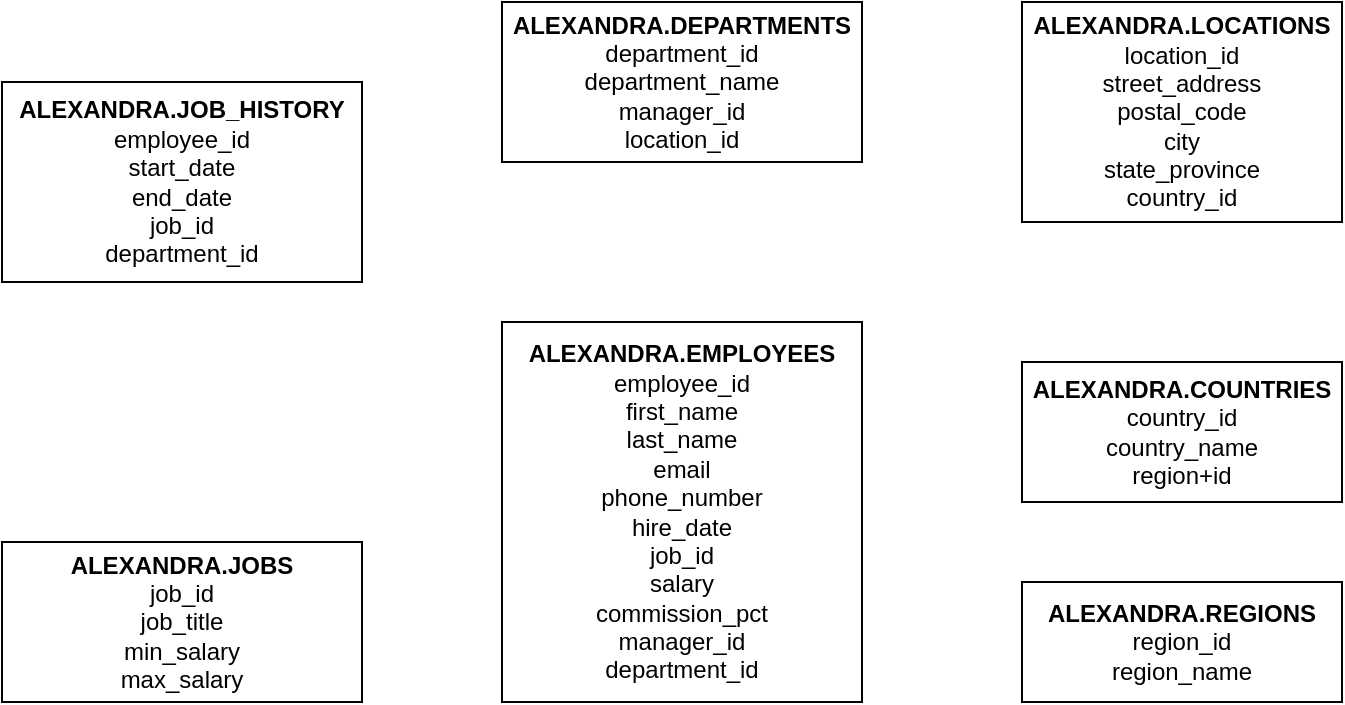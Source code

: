<mxfile version="13.10.4" type="github">
  <diagram id="pKuOKmfb3nkxHnhGuvDm" name="Page-1">
    <mxGraphModel dx="868" dy="1582" grid="1" gridSize="10" guides="1" tooltips="1" connect="1" arrows="1" fold="1" page="1" pageScale="1" pageWidth="850" pageHeight="1100" math="0" shadow="0">
      <root>
        <mxCell id="0" />
        <mxCell id="1" parent="0" />
        <mxCell id="7st48LrBUAfLuWchGHWn-1" value="&lt;b&gt;ALEXANDRA.EMPLOYEES&lt;/b&gt;&lt;br&gt;employee_id&lt;br&gt;first_name&lt;br&gt;last_name&lt;br&gt;email&lt;br&gt;phone_number&lt;br&gt;hire_date&lt;br&gt;job_id&lt;br&gt;salary&lt;br&gt;commission_pct&lt;br&gt;manager_id&lt;br&gt;department_id" style="whiteSpace=wrap;html=1;align=center;" vertex="1" parent="1">
          <mxGeometry x="350" y="140" width="180" height="190" as="geometry" />
        </mxCell>
        <mxCell id="7st48LrBUAfLuWchGHWn-2" value="&lt;b&gt;ALEXANDRA.REGIONS&lt;/b&gt;&lt;br&gt;region_id&lt;br&gt;region_name" style="whiteSpace=wrap;html=1;align=center;" vertex="1" parent="1">
          <mxGeometry x="610" y="270" width="160" height="60" as="geometry" />
        </mxCell>
        <mxCell id="7st48LrBUAfLuWchGHWn-3" value="&lt;b&gt;ALEXANDRA.COUNTRIES&lt;/b&gt;&lt;br&gt;country_id&lt;br&gt;country_name&lt;br&gt;region+id" style="whiteSpace=wrap;html=1;align=center;" vertex="1" parent="1">
          <mxGeometry x="610" y="160" width="160" height="70" as="geometry" />
        </mxCell>
        <mxCell id="7st48LrBUAfLuWchGHWn-4" value="&lt;b&gt;ALEXANDRA.LOCATIONS&lt;/b&gt;&lt;br&gt;location_id&lt;br&gt;street_address&lt;br&gt;postal_code&lt;br&gt;city&lt;br&gt;state_province&lt;br&gt;country_id" style="whiteSpace=wrap;html=1;align=center;" vertex="1" parent="1">
          <mxGeometry x="610" y="-20" width="160" height="110" as="geometry" />
        </mxCell>
        <mxCell id="7st48LrBUAfLuWchGHWn-5" value="&lt;b&gt;ALEXANDRA.JOBS&lt;/b&gt;&lt;br&gt;job_id&lt;br&gt;job_title&lt;br&gt;min_salary&lt;br&gt;max_salary" style="whiteSpace=wrap;html=1;align=center;" vertex="1" parent="1">
          <mxGeometry x="100" y="250" width="180" height="80" as="geometry" />
        </mxCell>
        <mxCell id="7st48LrBUAfLuWchGHWn-6" value="&lt;b&gt;ALEXANDRA.DEPARTMENTS&lt;/b&gt;&lt;br&gt;department_id&lt;br&gt;department_name&lt;br&gt;manager_id&lt;br&gt;location_id" style="whiteSpace=wrap;html=1;align=center;" vertex="1" parent="1">
          <mxGeometry x="350" y="-20" width="180" height="80" as="geometry" />
        </mxCell>
        <mxCell id="7st48LrBUAfLuWchGHWn-7" value="&lt;b&gt;ALEXANDRA.JOB_HISTORY&lt;/b&gt;&lt;br&gt;employee_id&lt;br&gt;start_date&lt;br&gt;end_date&lt;br&gt;job_id&lt;br&gt;department_id" style="whiteSpace=wrap;html=1;align=center;" vertex="1" parent="1">
          <mxGeometry x="100" y="20" width="180" height="100" as="geometry" />
        </mxCell>
      </root>
    </mxGraphModel>
  </diagram>
</mxfile>
